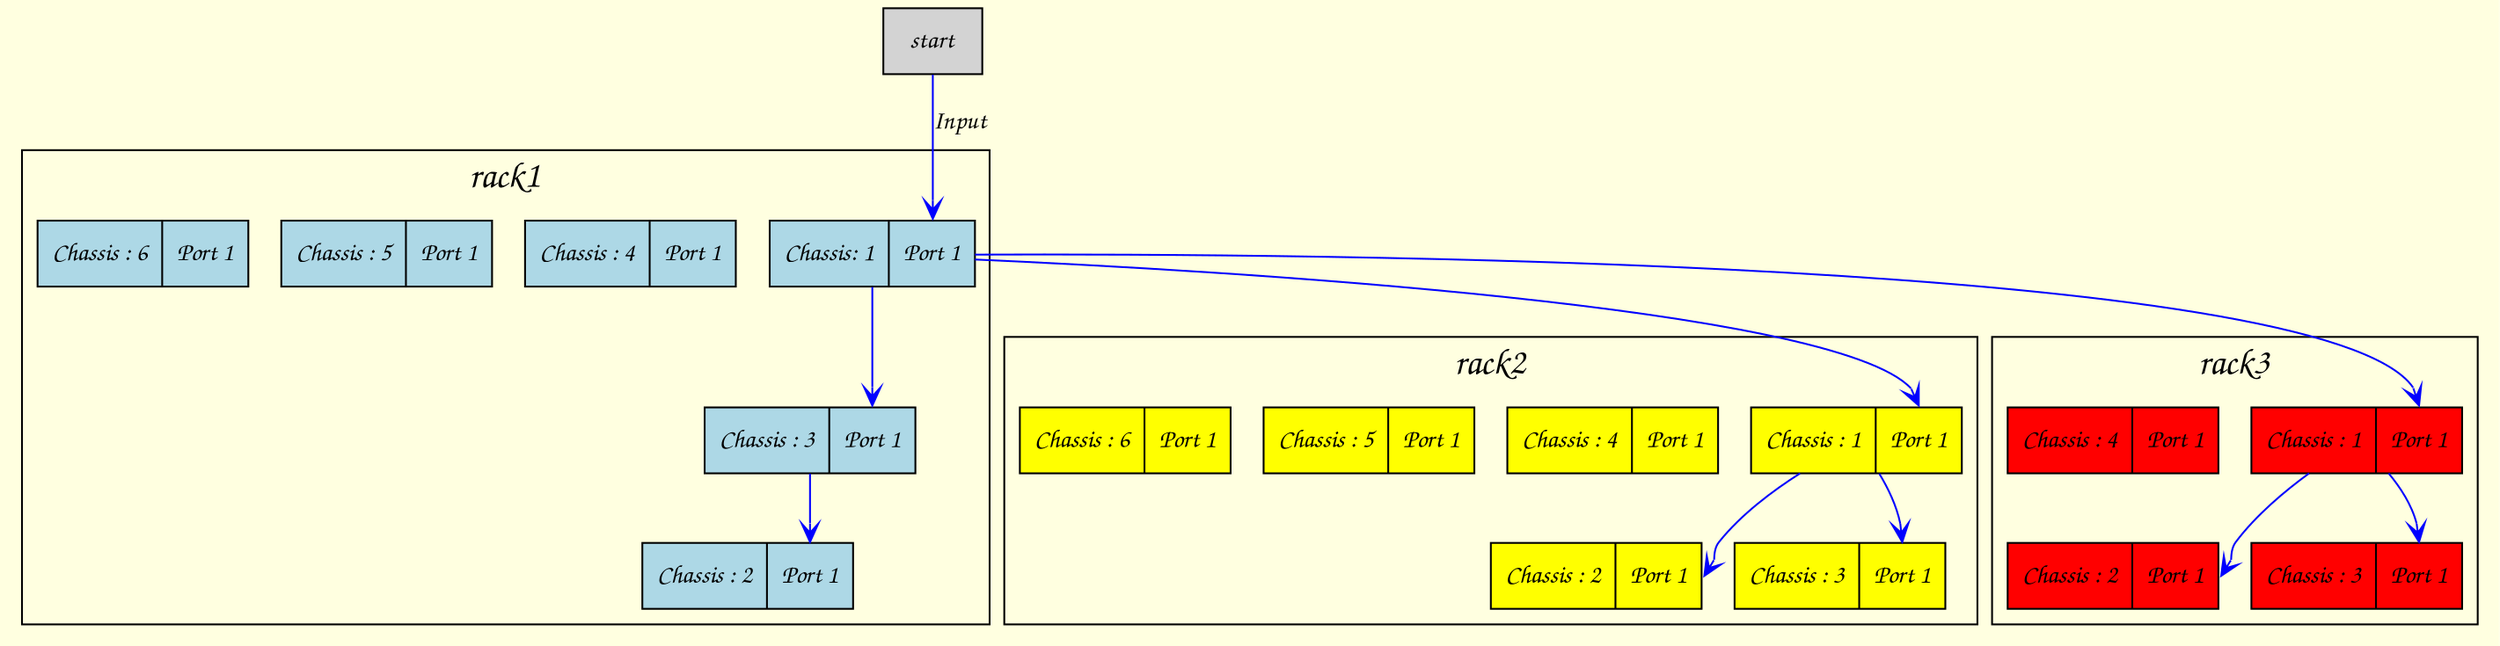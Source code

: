 digraph Topology {
   // Define global attributes
    fontsize="20";
    fontname="Comic Sans MS";
    bgcolor="lightyellow";
    
    node [shape=record, style=filled, fontname="Comic Sans MS"];
    edge [color=blue, arrowhead="open", fontname="Comic Sans MS", labeldistance=2.0, labelangle=-30, labeljust="c"];
     
    
    // Cluster for 1
    subgraph cluster_1 {
        label="rack1";
        node[fillcolor=lightblue];
        
        R1C1 [label="Chassis: 1   | <p1> Port 1"];
        R1C2 [label="Chassis : 2  | <p1> Port 1"];
        R1C3 [label="Chassis : 3  | <p1> Port 1"];
        R1C4 [label="Chassis : 4  | <p1> Port 1"];
        R1C5 [label="Chassis : 5  | <p1> Port 1"];
        R1C6 [label="Chassis : 6  | <p1> Port 1"];
    }
    // Cluster for 2
    subgraph cluster_2 {
        label="rack2";
         node[fillcolor=yellow]
        R2C1 [label="Chassis : 1  | <p1> Port 1"];
        R2C2 [label="Chassis : 2  | <p1> Port 1"];
        R2C3 [label="Chassis : 3  | <p1> Port 1"];
        R2C4 [label="Chassis : 4  | <p1> Port 1"];
        R2C5 [label="Chassis : 5  | <p1> Port 1"];
        R2C6 [label="Chassis : 6  | <p1> Port 1"];
    }

    // Cluster for 3
    subgraph cluster_3 {
       label="rack3";
        node[fillcolor=red]
        R3C1 [label="Chassis : 1  | <p1> Port 1"];
        R3C2 [label="Chassis : 2  | <p1> Port 1"];
        R3C3 [label="Chassis : 3  | <p1> Port 1"];
        R3C4 [label="Chassis : 4  | <p1> Port 1"];
    }
    
       
   

   
   
    start -> R1C1:p1  [label="Input"]
    R1C1 -> R1C3:p1 ;
    R1C1 -> R2C1:p1;
    R1C1 -> R3C1:p1;
    R2C1 -> R2C2:p1;
    R2C1 -> R2C3:p1;
    R1C3 -> R1C2:p1
    R3C1 -> R3C2:p1
    R3C1 -> R3C3:p1
  }
